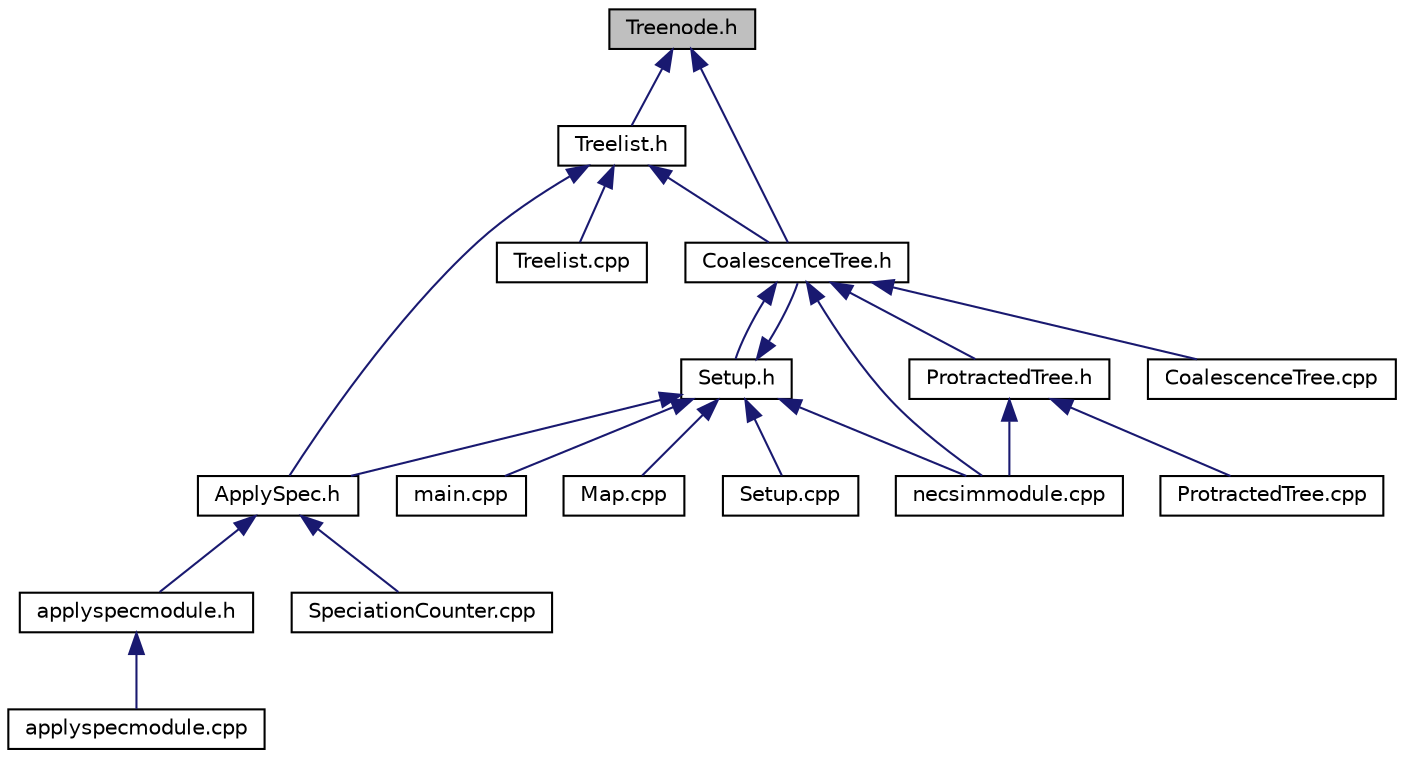 digraph "Treenode.h"
{
  edge [fontname="Helvetica",fontsize="10",labelfontname="Helvetica",labelfontsize="10"];
  node [fontname="Helvetica",fontsize="10",shape=record];
  Node1 [label="Treenode.h",height=0.2,width=0.4,color="black", fillcolor="grey75", style="filled", fontcolor="black"];
  Node1 -> Node2 [dir="back",color="midnightblue",fontsize="10",style="solid"];
  Node2 [label="Treelist.h",height=0.2,width=0.4,color="black", fillcolor="white", style="filled",URL="$_treelist_8h.html",tooltip="Contains the Treelist object, which is used for reconstructing the coalescence tree after simulations..."];
  Node2 -> Node3 [dir="back",color="midnightblue",fontsize="10",style="solid"];
  Node3 [label="ApplySpec.h",height=0.2,width=0.4,color="black", fillcolor="white", style="filled",URL="$_apply_spec_8h_source.html"];
  Node3 -> Node4 [dir="back",color="midnightblue",fontsize="10",style="solid"];
  Node4 [label="applyspecmodule.h",height=0.2,width=0.4,color="black", fillcolor="white", style="filled",URL="$applyspecmodule_8h.html",tooltip="Contains the module for python integration for additional applying speciation rates after a simulatio..."];
  Node4 -> Node5 [dir="back",color="midnightblue",fontsize="10",style="solid"];
  Node5 [label="applyspecmodule.cpp",height=0.2,width=0.4,color="black", fillcolor="white", style="filled",URL="$applyspecmodule_8cpp.html",tooltip="Contains the module for python integration for additional applying speciation rates after a simulatio..."];
  Node3 -> Node6 [dir="back",color="midnightblue",fontsize="10",style="solid"];
  Node6 [label="SpeciationCounter.cpp",height=0.2,width=0.4,color="black", fillcolor="white", style="filled",URL="$_speciation_counter_8cpp.html",tooltip="Performs calculations of the coalescence tree structure and generates the SQL database objects..."];
  Node2 -> Node7 [dir="back",color="midnightblue",fontsize="10",style="solid"];
  Node7 [label="CoalescenceTree.h",height=0.2,width=0.4,color="black", fillcolor="white", style="filled",URL="$_tree_8h.html",tooltip="Contains the CoalescenceTree class for running simulations and outputting the phylogenetic tree. "];
  Node7 -> Node8 [dir="back",color="midnightblue",fontsize="10",style="solid"];
  Node8 [label="Setup.h",height=0.2,width=0.4,color="black", fillcolor="white", style="filled",URL="$_setup_8h.html",tooltip="Contains declarations for the command line parsing and setup options for NECSim. "];
  Node8 -> Node3 [dir="back",color="midnightblue",fontsize="10",style="solid"];
  Node8 -> Node7 [dir="back",color="midnightblue",fontsize="10",style="solid"];
  Node8 -> Node9 [dir="back",color="midnightblue",fontsize="10",style="solid"];
  Node9 [label="main.cpp",height=0.2,width=0.4,color="black", fillcolor="white", style="filled",URL="$main_8cpp.html",tooltip="A generic simulator for spatially explicit coalescence models suitable for HPC applications. It contains all functions for running large-scale simulations backwards in time using coalescence techniques. Outputs include an SQLite database containing spatial and temporal information about tracked lineages, and allow for rebuilding of the coalescence tree. Currently, a fat-tailed dispersal kernel or normal distribution can be used for dispersal processes. "];
  Node8 -> Node10 [dir="back",color="midnightblue",fontsize="10",style="solid"];
  Node10 [label="Map.cpp",height=0.2,width=0.4,color="black", fillcolor="white", style="filled",URL="$_map_8cpp.html",tooltip="Contains the Map class implementation for easy referencing of the respective coarse and fine map with..."];
  Node8 -> Node11 [dir="back",color="midnightblue",fontsize="10",style="solid"];
  Node11 [label="necsimmodule.cpp",height=0.2,width=0.4,color="black", fillcolor="white", style="filled",URL="$necsimmodule_8cpp.html",tooltip="Contains the functions allowing integration of the PyCoalescence python module directly to the c++..."];
  Node8 -> Node12 [dir="back",color="midnightblue",fontsize="10",style="solid"];
  Node12 [label="Setup.cpp",height=0.2,width=0.4,color="black", fillcolor="white", style="filled",URL="$_setup_8cpp.html",tooltip="Contains the command line parsing and setup options for NECSim. "];
  Node7 -> Node11 [dir="back",color="midnightblue",fontsize="10",style="solid"];
  Node7 -> Node13 [dir="back",color="midnightblue",fontsize="10",style="solid"];
  Node13 [label="ProtractedTree.h",height=0.2,width=0.4,color="black", fillcolor="white", style="filled",URL="$_protracted_tree_8h.html",tooltip="Contains the ProtractedTree class for running simulations and outputting the phylogenetic trees using..."];
  Node13 -> Node11 [dir="back",color="midnightblue",fontsize="10",style="solid"];
  Node13 -> Node14 [dir="back",color="midnightblue",fontsize="10",style="solid"];
  Node14 [label="ProtractedTree.cpp",height=0.2,width=0.4,color="black", fillcolor="white", style="filled",URL="$_protracted_tree_8cpp.html",tooltip="Contains the ProtractedTree class for running simulations and outputting the phylogenetic trees using..."];
  Node7 -> Node15 [dir="back",color="midnightblue",fontsize="10",style="solid"];
  Node15 [label="CoalescenceTree.cpp",height=0.2,width=0.4,color="black", fillcolor="white", style="filled",URL="$_tree_8cpp.html",tooltip="Contains the CoalescenceTree class implementation as the main simulation object for spatially-explicit coalescen..."];
  Node2 -> Node16 [dir="back",color="midnightblue",fontsize="10",style="solid"];
  Node16 [label="Treelist.cpp",height=0.2,width=0.4,color="black", fillcolor="white", style="filled",URL="$_treelist_8cpp.html",tooltip="Contains the Treelist class implementation, which is used for reconstructing the coalescence tree aft..."];
  Node1 -> Node7 [dir="back",color="midnightblue",fontsize="10",style="solid"];
}
